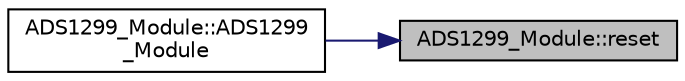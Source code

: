 digraph "ADS1299_Module::reset"
{
 // LATEX_PDF_SIZE
  edge [fontname="Helvetica",fontsize="10",labelfontname="Helvetica",labelfontsize="10"];
  node [fontname="Helvetica",fontsize="10",shape=record];
  rankdir="RL";
  Node1 [label="ADS1299_Module::reset",height=0.2,width=0.4,color="black", fillcolor="grey75", style="filled", fontcolor="black",tooltip="Resets the device and waits the required time."];
  Node1 -> Node2 [dir="back",color="midnightblue",fontsize="10",style="solid",fontname="Helvetica"];
  Node2 [label="ADS1299_Module::ADS1299\l_Module",height=0.2,width=0.4,color="black", fillcolor="white", style="filled",URL="$class_a_d_s1299___module.html#aac31dc4f070157739a2c76269cff5fc9",tooltip="Creates an ADS1299_Module and opens the SPI interface over which to communicate."];
}
